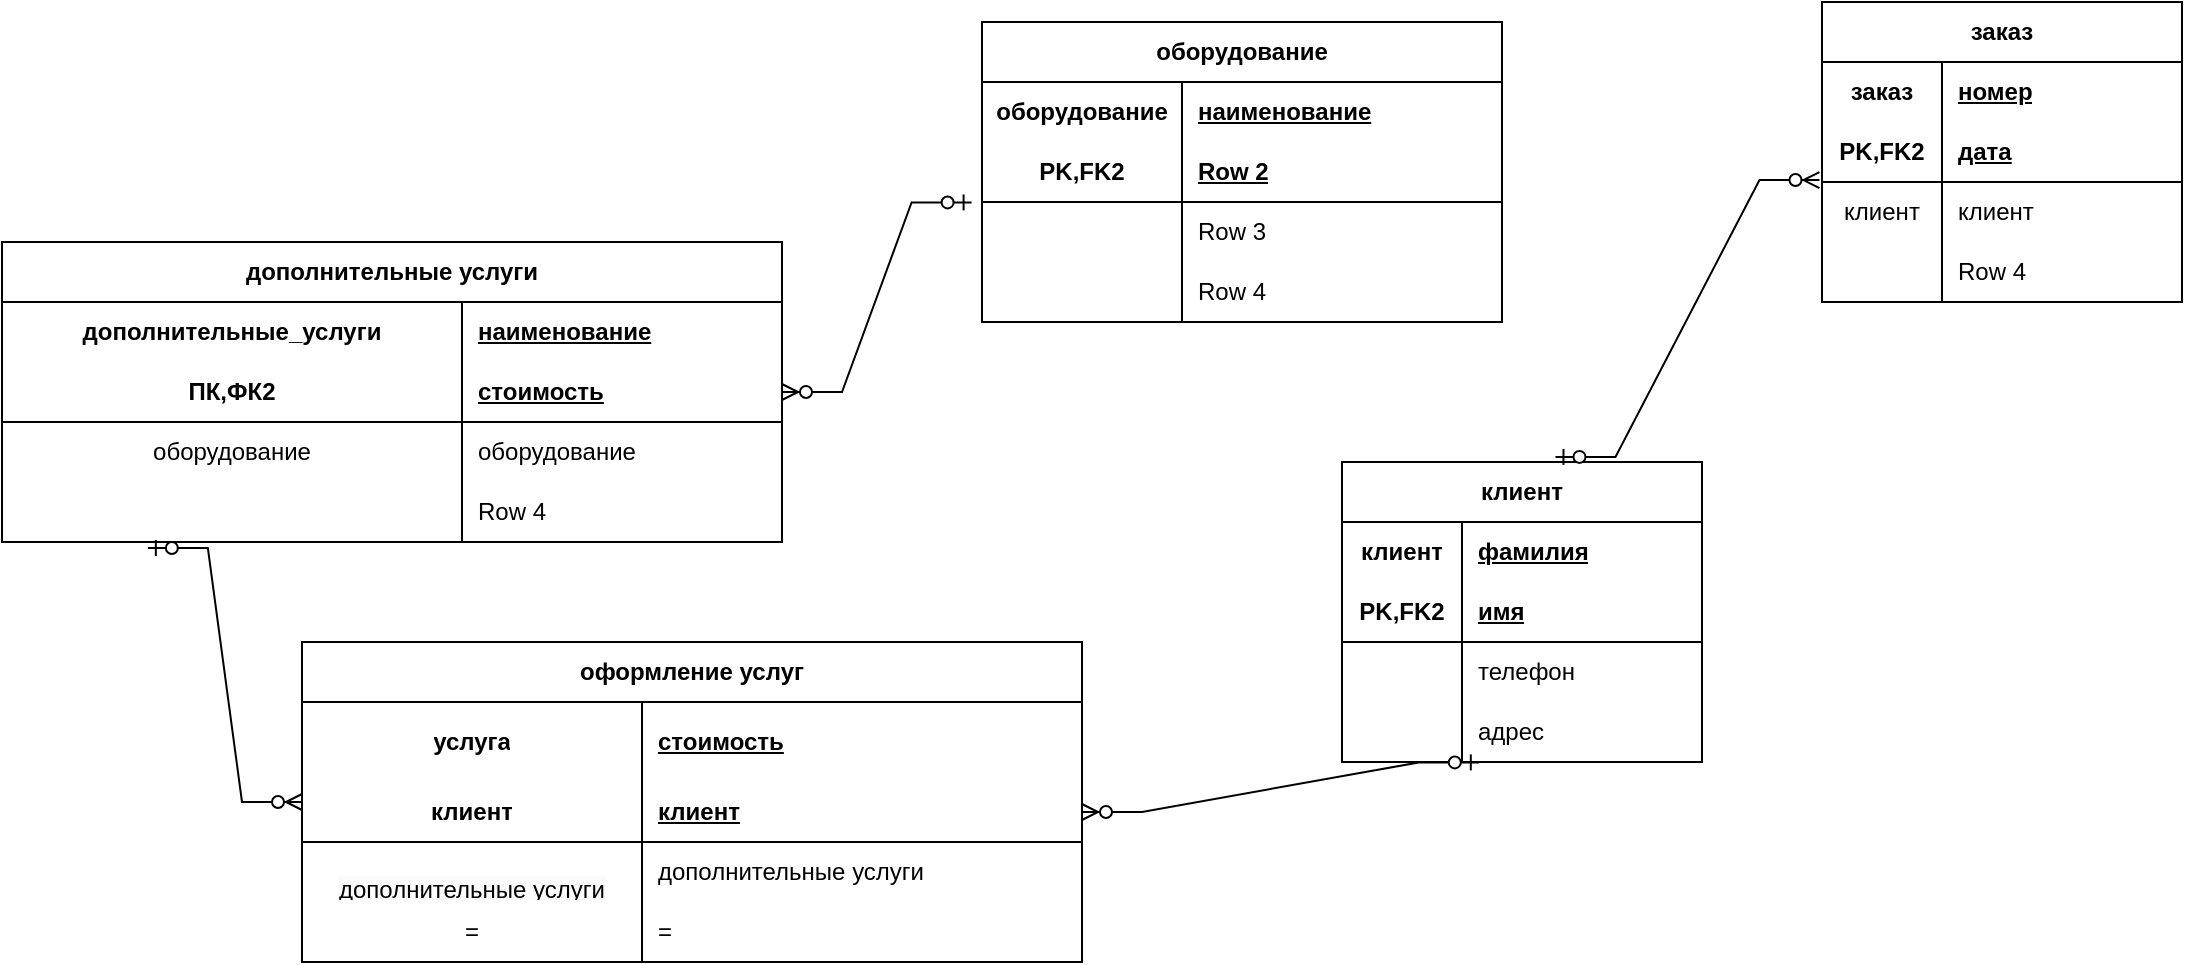<mxfile version="26.0.11">
  <diagram name="Страница — 1" id="i7PcjDX4WBMQBoaQNJY-">
    <mxGraphModel dx="1500" dy="807" grid="1" gridSize="10" guides="1" tooltips="1" connect="1" arrows="1" fold="1" page="1" pageScale="1" pageWidth="827" pageHeight="1169" math="0" shadow="0">
      <root>
        <mxCell id="0" />
        <mxCell id="1" parent="0" />
        <mxCell id="B4wHSPTY8fiS4eTmGrLf-1" value="&lt;font style=&quot;vertical-align: inherit;&quot;&gt;&lt;font style=&quot;vertical-align: inherit;&quot;&gt;дополнительные услуги&lt;/font&gt;&lt;/font&gt;" style="shape=table;startSize=30;container=1;collapsible=1;childLayout=tableLayout;fixedRows=1;rowLines=0;fontStyle=1;align=center;resizeLast=1;html=1;whiteSpace=wrap;" parent="1" vertex="1">
          <mxGeometry x="10" y="200" width="390" height="150" as="geometry" />
        </mxCell>
        <mxCell id="B4wHSPTY8fiS4eTmGrLf-2" value="" style="shape=tableRow;horizontal=0;startSize=0;swimlaneHead=0;swimlaneBody=0;fillColor=none;collapsible=0;dropTarget=0;points=[[0,0.5],[1,0.5]];portConstraint=eastwest;top=0;left=0;right=0;bottom=0;html=1;" parent="B4wHSPTY8fiS4eTmGrLf-1" vertex="1">
          <mxGeometry y="30" width="390" height="30" as="geometry" />
        </mxCell>
        <mxCell id="B4wHSPTY8fiS4eTmGrLf-3" value="&lt;font style=&quot;vertical-align: inherit;&quot;&gt;&lt;font style=&quot;vertical-align: inherit;&quot;&gt;&lt;font style=&quot;vertical-align: inherit;&quot;&gt;&lt;font style=&quot;vertical-align: inherit;&quot;&gt;&lt;font style=&quot;vertical-align: inherit;&quot;&gt;&lt;font style=&quot;vertical-align: inherit;&quot;&gt;дополнительные_услуги&lt;/font&gt;&lt;/font&gt;&lt;/font&gt;&lt;/font&gt;&lt;/font&gt;&lt;/font&gt;" style="shape=partialRectangle;connectable=0;fillColor=none;top=0;left=0;bottom=0;right=0;fontStyle=1;overflow=hidden;html=1;whiteSpace=wrap;" parent="B4wHSPTY8fiS4eTmGrLf-2" vertex="1">
          <mxGeometry width="230" height="30" as="geometry">
            <mxRectangle width="230" height="30" as="alternateBounds" />
          </mxGeometry>
        </mxCell>
        <mxCell id="B4wHSPTY8fiS4eTmGrLf-4" value="&lt;font style=&quot;vertical-align: inherit;&quot;&gt;&lt;font style=&quot;vertical-align: inherit;&quot;&gt;наименование&lt;/font&gt;&lt;/font&gt;" style="shape=partialRectangle;connectable=0;fillColor=none;top=0;left=0;bottom=0;right=0;align=left;spacingLeft=6;fontStyle=5;overflow=hidden;html=1;whiteSpace=wrap;" parent="B4wHSPTY8fiS4eTmGrLf-2" vertex="1">
          <mxGeometry x="230" width="160" height="30" as="geometry">
            <mxRectangle width="160" height="30" as="alternateBounds" />
          </mxGeometry>
        </mxCell>
        <mxCell id="B4wHSPTY8fiS4eTmGrLf-5" value="" style="shape=tableRow;horizontal=0;startSize=0;swimlaneHead=0;swimlaneBody=0;fillColor=none;collapsible=0;dropTarget=0;points=[[0,0.5],[1,0.5]];portConstraint=eastwest;top=0;left=0;right=0;bottom=1;html=1;" parent="B4wHSPTY8fiS4eTmGrLf-1" vertex="1">
          <mxGeometry y="60" width="390" height="30" as="geometry" />
        </mxCell>
        <mxCell id="B4wHSPTY8fiS4eTmGrLf-6" value="&lt;font style=&quot;vertical-align: inherit;&quot;&gt;&lt;font style=&quot;vertical-align: inherit;&quot;&gt;ПК,ФК2&lt;/font&gt;&lt;/font&gt;" style="shape=partialRectangle;connectable=0;fillColor=none;top=0;left=0;bottom=0;right=0;fontStyle=1;overflow=hidden;html=1;whiteSpace=wrap;" parent="B4wHSPTY8fiS4eTmGrLf-5" vertex="1">
          <mxGeometry width="230" height="30" as="geometry">
            <mxRectangle width="230" height="30" as="alternateBounds" />
          </mxGeometry>
        </mxCell>
        <mxCell id="B4wHSPTY8fiS4eTmGrLf-7" value="&lt;font style=&quot;vertical-align: inherit;&quot;&gt;&lt;font style=&quot;vertical-align: inherit;&quot;&gt;стоимость&lt;/font&gt;&lt;/font&gt;" style="shape=partialRectangle;connectable=0;fillColor=none;top=0;left=0;bottom=0;right=0;align=left;spacingLeft=6;fontStyle=5;overflow=hidden;html=1;whiteSpace=wrap;" parent="B4wHSPTY8fiS4eTmGrLf-5" vertex="1">
          <mxGeometry x="230" width="160" height="30" as="geometry">
            <mxRectangle width="160" height="30" as="alternateBounds" />
          </mxGeometry>
        </mxCell>
        <mxCell id="B4wHSPTY8fiS4eTmGrLf-8" value="" style="shape=tableRow;horizontal=0;startSize=0;swimlaneHead=0;swimlaneBody=0;fillColor=none;collapsible=0;dropTarget=0;points=[[0,0.5],[1,0.5]];portConstraint=eastwest;top=0;left=0;right=0;bottom=0;html=1;" parent="B4wHSPTY8fiS4eTmGrLf-1" vertex="1">
          <mxGeometry y="90" width="390" height="30" as="geometry" />
        </mxCell>
        <mxCell id="B4wHSPTY8fiS4eTmGrLf-9" value="&lt;font style=&quot;vertical-align: inherit;&quot;&gt;&lt;font style=&quot;vertical-align: inherit;&quot;&gt;оборудование&lt;/font&gt;&lt;/font&gt;" style="shape=partialRectangle;connectable=0;fillColor=none;top=0;left=0;bottom=0;right=0;editable=1;overflow=hidden;html=1;whiteSpace=wrap;" parent="B4wHSPTY8fiS4eTmGrLf-8" vertex="1">
          <mxGeometry width="230" height="30" as="geometry">
            <mxRectangle width="230" height="30" as="alternateBounds" />
          </mxGeometry>
        </mxCell>
        <mxCell id="B4wHSPTY8fiS4eTmGrLf-10" value="&lt;font style=&quot;vertical-align: inherit;&quot;&gt;&lt;font style=&quot;vertical-align: inherit;&quot;&gt;оборудование&lt;/font&gt;&lt;/font&gt;" style="shape=partialRectangle;connectable=0;fillColor=none;top=0;left=0;bottom=0;right=0;align=left;spacingLeft=6;overflow=hidden;html=1;whiteSpace=wrap;" parent="B4wHSPTY8fiS4eTmGrLf-8" vertex="1">
          <mxGeometry x="230" width="160" height="30" as="geometry">
            <mxRectangle width="160" height="30" as="alternateBounds" />
          </mxGeometry>
        </mxCell>
        <mxCell id="B4wHSPTY8fiS4eTmGrLf-11" value="" style="shape=tableRow;horizontal=0;startSize=0;swimlaneHead=0;swimlaneBody=0;fillColor=none;collapsible=0;dropTarget=0;points=[[0,0.5],[1,0.5]];portConstraint=eastwest;top=0;left=0;right=0;bottom=0;html=1;" parent="B4wHSPTY8fiS4eTmGrLf-1" vertex="1">
          <mxGeometry y="120" width="390" height="30" as="geometry" />
        </mxCell>
        <mxCell id="B4wHSPTY8fiS4eTmGrLf-12" value="" style="shape=partialRectangle;connectable=0;fillColor=none;top=0;left=0;bottom=0;right=0;editable=1;overflow=hidden;html=1;whiteSpace=wrap;" parent="B4wHSPTY8fiS4eTmGrLf-11" vertex="1">
          <mxGeometry width="230" height="30" as="geometry">
            <mxRectangle width="230" height="30" as="alternateBounds" />
          </mxGeometry>
        </mxCell>
        <mxCell id="B4wHSPTY8fiS4eTmGrLf-13" value="Row 4" style="shape=partialRectangle;connectable=0;fillColor=none;top=0;left=0;bottom=0;right=0;align=left;spacingLeft=6;overflow=hidden;html=1;whiteSpace=wrap;" parent="B4wHSPTY8fiS4eTmGrLf-11" vertex="1">
          <mxGeometry x="230" width="160" height="30" as="geometry">
            <mxRectangle width="160" height="30" as="alternateBounds" />
          </mxGeometry>
        </mxCell>
        <mxCell id="B4wHSPTY8fiS4eTmGrLf-14" value="" style="edgeStyle=entityRelationEdgeStyle;fontSize=12;html=1;endArrow=ERzeroToMany;startArrow=ERzeroToOne;rounded=0;entryX=1;entryY=0.5;entryDx=0;entryDy=0;exitX=-0.02;exitY=1.007;exitDx=0;exitDy=0;exitPerimeter=0;" parent="1" edge="1" target="B4wHSPTY8fiS4eTmGrLf-5" source="iXgZn58mey31VDORrpRm-6">
          <mxGeometry width="100" height="100" relative="1" as="geometry">
            <mxPoint x="430" y="460" as="sourcePoint" />
            <mxPoint x="530" y="360" as="targetPoint" />
          </mxGeometry>
        </mxCell>
        <mxCell id="iXgZn58mey31VDORrpRm-2" value="&lt;font style=&quot;vertical-align: inherit;&quot;&gt;&lt;font style=&quot;vertical-align: inherit;&quot;&gt;оборудование&lt;/font&gt;&lt;/font&gt;" style="shape=table;startSize=30;container=1;collapsible=1;childLayout=tableLayout;fixedRows=1;rowLines=0;fontStyle=1;align=center;resizeLast=1;html=1;whiteSpace=wrap;" vertex="1" parent="1">
          <mxGeometry x="500" y="90" width="260" height="150" as="geometry" />
        </mxCell>
        <mxCell id="iXgZn58mey31VDORrpRm-3" value="" style="shape=tableRow;horizontal=0;startSize=0;swimlaneHead=0;swimlaneBody=0;fillColor=none;collapsible=0;dropTarget=0;points=[[0,0.5],[1,0.5]];portConstraint=eastwest;top=0;left=0;right=0;bottom=0;html=1;" vertex="1" parent="iXgZn58mey31VDORrpRm-2">
          <mxGeometry y="30" width="260" height="30" as="geometry" />
        </mxCell>
        <mxCell id="iXgZn58mey31VDORrpRm-4" value="&lt;font style=&quot;vertical-align: inherit;&quot;&gt;&lt;font style=&quot;vertical-align: inherit;&quot;&gt;оборудование&lt;/font&gt;&lt;/font&gt;" style="shape=partialRectangle;connectable=0;fillColor=none;top=0;left=0;bottom=0;right=0;fontStyle=1;overflow=hidden;html=1;whiteSpace=wrap;" vertex="1" parent="iXgZn58mey31VDORrpRm-3">
          <mxGeometry width="100" height="30" as="geometry">
            <mxRectangle width="100" height="30" as="alternateBounds" />
          </mxGeometry>
        </mxCell>
        <mxCell id="iXgZn58mey31VDORrpRm-5" value="&lt;font style=&quot;vertical-align: inherit;&quot;&gt;&lt;font style=&quot;vertical-align: inherit;&quot;&gt;наименование&lt;/font&gt;&lt;/font&gt;" style="shape=partialRectangle;connectable=0;fillColor=none;top=0;left=0;bottom=0;right=0;align=left;spacingLeft=6;fontStyle=5;overflow=hidden;html=1;whiteSpace=wrap;" vertex="1" parent="iXgZn58mey31VDORrpRm-3">
          <mxGeometry x="100" width="160" height="30" as="geometry">
            <mxRectangle width="160" height="30" as="alternateBounds" />
          </mxGeometry>
        </mxCell>
        <mxCell id="iXgZn58mey31VDORrpRm-6" value="" style="shape=tableRow;horizontal=0;startSize=0;swimlaneHead=0;swimlaneBody=0;fillColor=none;collapsible=0;dropTarget=0;points=[[0,0.5],[1,0.5]];portConstraint=eastwest;top=0;left=0;right=0;bottom=1;html=1;" vertex="1" parent="iXgZn58mey31VDORrpRm-2">
          <mxGeometry y="60" width="260" height="30" as="geometry" />
        </mxCell>
        <mxCell id="iXgZn58mey31VDORrpRm-7" value="PK,FK2" style="shape=partialRectangle;connectable=0;fillColor=none;top=0;left=0;bottom=0;right=0;fontStyle=1;overflow=hidden;html=1;whiteSpace=wrap;" vertex="1" parent="iXgZn58mey31VDORrpRm-6">
          <mxGeometry width="100" height="30" as="geometry">
            <mxRectangle width="100" height="30" as="alternateBounds" />
          </mxGeometry>
        </mxCell>
        <mxCell id="iXgZn58mey31VDORrpRm-8" value="Row 2" style="shape=partialRectangle;connectable=0;fillColor=none;top=0;left=0;bottom=0;right=0;align=left;spacingLeft=6;fontStyle=5;overflow=hidden;html=1;whiteSpace=wrap;" vertex="1" parent="iXgZn58mey31VDORrpRm-6">
          <mxGeometry x="100" width="160" height="30" as="geometry">
            <mxRectangle width="160" height="30" as="alternateBounds" />
          </mxGeometry>
        </mxCell>
        <mxCell id="iXgZn58mey31VDORrpRm-9" value="" style="shape=tableRow;horizontal=0;startSize=0;swimlaneHead=0;swimlaneBody=0;fillColor=none;collapsible=0;dropTarget=0;points=[[0,0.5],[1,0.5]];portConstraint=eastwest;top=0;left=0;right=0;bottom=0;html=1;" vertex="1" parent="iXgZn58mey31VDORrpRm-2">
          <mxGeometry y="90" width="260" height="30" as="geometry" />
        </mxCell>
        <mxCell id="iXgZn58mey31VDORrpRm-10" value="" style="shape=partialRectangle;connectable=0;fillColor=none;top=0;left=0;bottom=0;right=0;editable=1;overflow=hidden;html=1;whiteSpace=wrap;" vertex="1" parent="iXgZn58mey31VDORrpRm-9">
          <mxGeometry width="100" height="30" as="geometry">
            <mxRectangle width="100" height="30" as="alternateBounds" />
          </mxGeometry>
        </mxCell>
        <mxCell id="iXgZn58mey31VDORrpRm-11" value="Row 3" style="shape=partialRectangle;connectable=0;fillColor=none;top=0;left=0;bottom=0;right=0;align=left;spacingLeft=6;overflow=hidden;html=1;whiteSpace=wrap;" vertex="1" parent="iXgZn58mey31VDORrpRm-9">
          <mxGeometry x="100" width="160" height="30" as="geometry">
            <mxRectangle width="160" height="30" as="alternateBounds" />
          </mxGeometry>
        </mxCell>
        <mxCell id="iXgZn58mey31VDORrpRm-12" value="" style="shape=tableRow;horizontal=0;startSize=0;swimlaneHead=0;swimlaneBody=0;fillColor=none;collapsible=0;dropTarget=0;points=[[0,0.5],[1,0.5]];portConstraint=eastwest;top=0;left=0;right=0;bottom=0;html=1;" vertex="1" parent="iXgZn58mey31VDORrpRm-2">
          <mxGeometry y="120" width="260" height="30" as="geometry" />
        </mxCell>
        <mxCell id="iXgZn58mey31VDORrpRm-13" value="" style="shape=partialRectangle;connectable=0;fillColor=none;top=0;left=0;bottom=0;right=0;editable=1;overflow=hidden;html=1;whiteSpace=wrap;" vertex="1" parent="iXgZn58mey31VDORrpRm-12">
          <mxGeometry width="100" height="30" as="geometry">
            <mxRectangle width="100" height="30" as="alternateBounds" />
          </mxGeometry>
        </mxCell>
        <mxCell id="iXgZn58mey31VDORrpRm-14" value="Row 4" style="shape=partialRectangle;connectable=0;fillColor=none;top=0;left=0;bottom=0;right=0;align=left;spacingLeft=6;overflow=hidden;html=1;whiteSpace=wrap;" vertex="1" parent="iXgZn58mey31VDORrpRm-12">
          <mxGeometry x="100" width="160" height="30" as="geometry">
            <mxRectangle width="160" height="30" as="alternateBounds" />
          </mxGeometry>
        </mxCell>
        <mxCell id="iXgZn58mey31VDORrpRm-15" value="" style="edgeStyle=entityRelationEdgeStyle;fontSize=12;html=1;endArrow=ERzeroToMany;startArrow=ERzeroToOne;rounded=0;exitX=0.187;exitY=1.1;exitDx=0;exitDy=0;exitPerimeter=0;" edge="1" parent="1" source="B4wHSPTY8fiS4eTmGrLf-11" target="iXgZn58mey31VDORrpRm-16">
          <mxGeometry width="100" height="100" relative="1" as="geometry">
            <mxPoint x="670" y="420" as="sourcePoint" />
            <mxPoint x="770" y="320" as="targetPoint" />
          </mxGeometry>
        </mxCell>
        <mxCell id="iXgZn58mey31VDORrpRm-16" value="&lt;font style=&quot;vertical-align: inherit;&quot;&gt;&lt;font style=&quot;vertical-align: inherit;&quot;&gt;оформление услуг&lt;/font&gt;&lt;/font&gt;" style="shape=table;startSize=30;container=1;collapsible=1;childLayout=tableLayout;fixedRows=1;rowLines=0;fontStyle=1;align=center;resizeLast=1;html=1;whiteSpace=wrap;" vertex="1" parent="1">
          <mxGeometry x="160" y="400" width="390" height="160" as="geometry" />
        </mxCell>
        <mxCell id="iXgZn58mey31VDORrpRm-17" value="" style="shape=tableRow;horizontal=0;startSize=0;swimlaneHead=0;swimlaneBody=0;fillColor=none;collapsible=0;dropTarget=0;points=[[0,0.5],[1,0.5]];portConstraint=eastwest;top=0;left=0;right=0;bottom=0;html=1;" vertex="1" parent="iXgZn58mey31VDORrpRm-16">
          <mxGeometry y="30" width="390" height="40" as="geometry" />
        </mxCell>
        <mxCell id="iXgZn58mey31VDORrpRm-18" value="&lt;font style=&quot;vertical-align: inherit;&quot;&gt;&lt;font style=&quot;vertical-align: inherit;&quot;&gt;услуга&lt;/font&gt;&lt;/font&gt;" style="shape=partialRectangle;connectable=0;fillColor=none;top=0;left=0;bottom=0;right=0;fontStyle=1;overflow=hidden;html=1;whiteSpace=wrap;" vertex="1" parent="iXgZn58mey31VDORrpRm-17">
          <mxGeometry width="170" height="40" as="geometry">
            <mxRectangle width="170" height="40" as="alternateBounds" />
          </mxGeometry>
        </mxCell>
        <mxCell id="iXgZn58mey31VDORrpRm-19" value="&lt;font style=&quot;vertical-align: inherit;&quot;&gt;&lt;font style=&quot;vertical-align: inherit;&quot;&gt;стоимость&lt;/font&gt;&lt;/font&gt;" style="shape=partialRectangle;connectable=0;fillColor=none;top=0;left=0;bottom=0;right=0;align=left;spacingLeft=6;fontStyle=5;overflow=hidden;html=1;whiteSpace=wrap;" vertex="1" parent="iXgZn58mey31VDORrpRm-17">
          <mxGeometry x="170" width="220" height="40" as="geometry">
            <mxRectangle width="220" height="40" as="alternateBounds" />
          </mxGeometry>
        </mxCell>
        <mxCell id="iXgZn58mey31VDORrpRm-20" value="" style="shape=tableRow;horizontal=0;startSize=0;swimlaneHead=0;swimlaneBody=0;fillColor=none;collapsible=0;dropTarget=0;points=[[0,0.5],[1,0.5]];portConstraint=eastwest;top=0;left=0;right=0;bottom=1;html=1;" vertex="1" parent="iXgZn58mey31VDORrpRm-16">
          <mxGeometry y="70" width="390" height="30" as="geometry" />
        </mxCell>
        <mxCell id="iXgZn58mey31VDORrpRm-21" value="&lt;font style=&quot;vertical-align: inherit;&quot;&gt;&lt;font style=&quot;vertical-align: inherit;&quot;&gt;клиент&lt;/font&gt;&lt;/font&gt;" style="shape=partialRectangle;connectable=0;fillColor=none;top=0;left=0;bottom=0;right=0;fontStyle=1;overflow=hidden;html=1;whiteSpace=wrap;" vertex="1" parent="iXgZn58mey31VDORrpRm-20">
          <mxGeometry width="170" height="30" as="geometry">
            <mxRectangle width="170" height="30" as="alternateBounds" />
          </mxGeometry>
        </mxCell>
        <mxCell id="iXgZn58mey31VDORrpRm-22" value="&lt;font style=&quot;vertical-align: inherit;&quot;&gt;&lt;font style=&quot;vertical-align: inherit;&quot;&gt;клиент&lt;/font&gt;&lt;/font&gt;" style="shape=partialRectangle;connectable=0;fillColor=none;top=0;left=0;bottom=0;right=0;align=left;spacingLeft=6;fontStyle=5;overflow=hidden;html=1;whiteSpace=wrap;" vertex="1" parent="iXgZn58mey31VDORrpRm-20">
          <mxGeometry x="170" width="220" height="30" as="geometry">
            <mxRectangle width="220" height="30" as="alternateBounds" />
          </mxGeometry>
        </mxCell>
        <mxCell id="iXgZn58mey31VDORrpRm-23" value="" style="shape=tableRow;horizontal=0;startSize=0;swimlaneHead=0;swimlaneBody=0;fillColor=none;collapsible=0;dropTarget=0;points=[[0,0.5],[1,0.5]];portConstraint=eastwest;top=0;left=0;right=0;bottom=0;html=1;" vertex="1" parent="iXgZn58mey31VDORrpRm-16">
          <mxGeometry y="100" width="390" height="30" as="geometry" />
        </mxCell>
        <mxCell id="iXgZn58mey31VDORrpRm-24" value="&#xa;&lt;span style=&quot;color: rgb(0, 0, 0); font-family: Helvetica; font-size: 12px; font-style: normal; font-variant-ligatures: normal; font-variant-caps: normal; font-weight: 400; letter-spacing: normal; orphans: 2; text-align: left; text-indent: 0px; text-transform: none; widows: 2; word-spacing: 0px; -webkit-text-stroke-width: 0px; white-space: normal; background-color: rgb(251, 251, 251); text-decoration-thickness: initial; text-decoration-style: initial; text-decoration-color: initial; display: inline !important; float: none;&quot;&gt;дополнительные услуги&lt;/span&gt;&#xa;&#xa;" style="shape=partialRectangle;connectable=0;fillColor=none;top=0;left=0;bottom=0;right=0;editable=1;overflow=hidden;html=1;whiteSpace=wrap;" vertex="1" parent="iXgZn58mey31VDORrpRm-23">
          <mxGeometry width="170" height="30" as="geometry">
            <mxRectangle width="170" height="30" as="alternateBounds" />
          </mxGeometry>
        </mxCell>
        <mxCell id="iXgZn58mey31VDORrpRm-25" value="&lt;font style=&quot;vertical-align: inherit;&quot;&gt;&lt;font style=&quot;vertical-align: inherit;&quot;&gt;дополнительные услуги&lt;/font&gt;&lt;/font&gt;" style="shape=partialRectangle;connectable=0;fillColor=none;top=0;left=0;bottom=0;right=0;align=left;spacingLeft=6;overflow=hidden;html=1;whiteSpace=wrap;" vertex="1" parent="iXgZn58mey31VDORrpRm-23">
          <mxGeometry x="170" width="220" height="30" as="geometry">
            <mxRectangle width="220" height="30" as="alternateBounds" />
          </mxGeometry>
        </mxCell>
        <mxCell id="iXgZn58mey31VDORrpRm-26" value="" style="shape=tableRow;horizontal=0;startSize=0;swimlaneHead=0;swimlaneBody=0;fillColor=none;collapsible=0;dropTarget=0;points=[[0,0.5],[1,0.5]];portConstraint=eastwest;top=0;left=0;right=0;bottom=0;html=1;" vertex="1" parent="iXgZn58mey31VDORrpRm-16">
          <mxGeometry y="130" width="390" height="30" as="geometry" />
        </mxCell>
        <mxCell id="iXgZn58mey31VDORrpRm-27" value="&lt;font style=&quot;vertical-align: inherit;&quot;&gt;&lt;font style=&quot;vertical-align: inherit;&quot;&gt;&lt;font style=&quot;vertical-align: inherit;&quot;&gt;&lt;font style=&quot;vertical-align: inherit;&quot;&gt;=&lt;/font&gt;&lt;/font&gt;&lt;/font&gt;&lt;/font&gt;" style="shape=partialRectangle;connectable=0;fillColor=none;top=0;left=0;bottom=0;right=0;editable=1;overflow=hidden;html=1;whiteSpace=wrap;" vertex="1" parent="iXgZn58mey31VDORrpRm-26">
          <mxGeometry width="170" height="30" as="geometry">
            <mxRectangle width="170" height="30" as="alternateBounds" />
          </mxGeometry>
        </mxCell>
        <mxCell id="iXgZn58mey31VDORrpRm-28" value="&lt;font style=&quot;vertical-align: inherit;&quot;&gt;&lt;font style=&quot;vertical-align: inherit;&quot;&gt;&lt;font style=&quot;vertical-align: inherit;&quot;&gt;&lt;font style=&quot;vertical-align: inherit;&quot;&gt;=&lt;/font&gt;&lt;/font&gt;&lt;/font&gt;&lt;/font&gt;" style="shape=partialRectangle;connectable=0;fillColor=none;top=0;left=0;bottom=0;right=0;align=left;spacingLeft=6;overflow=hidden;html=1;whiteSpace=wrap;" vertex="1" parent="iXgZn58mey31VDORrpRm-26">
          <mxGeometry x="170" width="220" height="30" as="geometry">
            <mxRectangle width="220" height="30" as="alternateBounds" />
          </mxGeometry>
        </mxCell>
        <mxCell id="iXgZn58mey31VDORrpRm-29" value="&lt;font style=&quot;vertical-align: inherit;&quot;&gt;&lt;font style=&quot;vertical-align: inherit;&quot;&gt;клиент&lt;/font&gt;&lt;/font&gt;" style="shape=table;startSize=30;container=1;collapsible=1;childLayout=tableLayout;fixedRows=1;rowLines=0;fontStyle=1;align=center;resizeLast=1;html=1;whiteSpace=wrap;" vertex="1" parent="1">
          <mxGeometry x="680" y="310" width="180" height="150" as="geometry" />
        </mxCell>
        <mxCell id="iXgZn58mey31VDORrpRm-30" value="" style="shape=tableRow;horizontal=0;startSize=0;swimlaneHead=0;swimlaneBody=0;fillColor=none;collapsible=0;dropTarget=0;points=[[0,0.5],[1,0.5]];portConstraint=eastwest;top=0;left=0;right=0;bottom=0;html=1;" vertex="1" parent="iXgZn58mey31VDORrpRm-29">
          <mxGeometry y="30" width="180" height="30" as="geometry" />
        </mxCell>
        <mxCell id="iXgZn58mey31VDORrpRm-31" value="&lt;font style=&quot;vertical-align: inherit;&quot;&gt;&lt;font style=&quot;vertical-align: inherit;&quot;&gt;клиент&lt;/font&gt;&lt;/font&gt;" style="shape=partialRectangle;connectable=0;fillColor=none;top=0;left=0;bottom=0;right=0;fontStyle=1;overflow=hidden;html=1;whiteSpace=wrap;" vertex="1" parent="iXgZn58mey31VDORrpRm-30">
          <mxGeometry width="60" height="30" as="geometry">
            <mxRectangle width="60" height="30" as="alternateBounds" />
          </mxGeometry>
        </mxCell>
        <mxCell id="iXgZn58mey31VDORrpRm-32" value="&lt;font style=&quot;vertical-align: inherit;&quot;&gt;&lt;font style=&quot;vertical-align: inherit;&quot;&gt;фамилия&lt;/font&gt;&lt;/font&gt;" style="shape=partialRectangle;connectable=0;fillColor=none;top=0;left=0;bottom=0;right=0;align=left;spacingLeft=6;fontStyle=5;overflow=hidden;html=1;whiteSpace=wrap;" vertex="1" parent="iXgZn58mey31VDORrpRm-30">
          <mxGeometry x="60" width="120" height="30" as="geometry">
            <mxRectangle width="120" height="30" as="alternateBounds" />
          </mxGeometry>
        </mxCell>
        <mxCell id="iXgZn58mey31VDORrpRm-33" value="" style="shape=tableRow;horizontal=0;startSize=0;swimlaneHead=0;swimlaneBody=0;fillColor=none;collapsible=0;dropTarget=0;points=[[0,0.5],[1,0.5]];portConstraint=eastwest;top=0;left=0;right=0;bottom=1;html=1;" vertex="1" parent="iXgZn58mey31VDORrpRm-29">
          <mxGeometry y="60" width="180" height="30" as="geometry" />
        </mxCell>
        <mxCell id="iXgZn58mey31VDORrpRm-34" value="PK,FK2" style="shape=partialRectangle;connectable=0;fillColor=none;top=0;left=0;bottom=0;right=0;fontStyle=1;overflow=hidden;html=1;whiteSpace=wrap;" vertex="1" parent="iXgZn58mey31VDORrpRm-33">
          <mxGeometry width="60" height="30" as="geometry">
            <mxRectangle width="60" height="30" as="alternateBounds" />
          </mxGeometry>
        </mxCell>
        <mxCell id="iXgZn58mey31VDORrpRm-35" value="&lt;font style=&quot;vertical-align: inherit;&quot;&gt;&lt;font style=&quot;vertical-align: inherit;&quot;&gt;имя&lt;/font&gt;&lt;/font&gt;" style="shape=partialRectangle;connectable=0;fillColor=none;top=0;left=0;bottom=0;right=0;align=left;spacingLeft=6;fontStyle=5;overflow=hidden;html=1;whiteSpace=wrap;" vertex="1" parent="iXgZn58mey31VDORrpRm-33">
          <mxGeometry x="60" width="120" height="30" as="geometry">
            <mxRectangle width="120" height="30" as="alternateBounds" />
          </mxGeometry>
        </mxCell>
        <mxCell id="iXgZn58mey31VDORrpRm-36" value="" style="shape=tableRow;horizontal=0;startSize=0;swimlaneHead=0;swimlaneBody=0;fillColor=none;collapsible=0;dropTarget=0;points=[[0,0.5],[1,0.5]];portConstraint=eastwest;top=0;left=0;right=0;bottom=0;html=1;" vertex="1" parent="iXgZn58mey31VDORrpRm-29">
          <mxGeometry y="90" width="180" height="30" as="geometry" />
        </mxCell>
        <mxCell id="iXgZn58mey31VDORrpRm-37" value="" style="shape=partialRectangle;connectable=0;fillColor=none;top=0;left=0;bottom=0;right=0;editable=1;overflow=hidden;html=1;whiteSpace=wrap;" vertex="1" parent="iXgZn58mey31VDORrpRm-36">
          <mxGeometry width="60" height="30" as="geometry">
            <mxRectangle width="60" height="30" as="alternateBounds" />
          </mxGeometry>
        </mxCell>
        <mxCell id="iXgZn58mey31VDORrpRm-38" value="&lt;font style=&quot;vertical-align: inherit;&quot;&gt;&lt;font style=&quot;vertical-align: inherit;&quot;&gt;телефон&lt;/font&gt;&lt;/font&gt;" style="shape=partialRectangle;connectable=0;fillColor=none;top=0;left=0;bottom=0;right=0;align=left;spacingLeft=6;overflow=hidden;html=1;whiteSpace=wrap;" vertex="1" parent="iXgZn58mey31VDORrpRm-36">
          <mxGeometry x="60" width="120" height="30" as="geometry">
            <mxRectangle width="120" height="30" as="alternateBounds" />
          </mxGeometry>
        </mxCell>
        <mxCell id="iXgZn58mey31VDORrpRm-39" value="" style="shape=tableRow;horizontal=0;startSize=0;swimlaneHead=0;swimlaneBody=0;fillColor=none;collapsible=0;dropTarget=0;points=[[0,0.5],[1,0.5]];portConstraint=eastwest;top=0;left=0;right=0;bottom=0;html=1;" vertex="1" parent="iXgZn58mey31VDORrpRm-29">
          <mxGeometry y="120" width="180" height="30" as="geometry" />
        </mxCell>
        <mxCell id="iXgZn58mey31VDORrpRm-40" value="" style="shape=partialRectangle;connectable=0;fillColor=none;top=0;left=0;bottom=0;right=0;editable=1;overflow=hidden;html=1;whiteSpace=wrap;" vertex="1" parent="iXgZn58mey31VDORrpRm-39">
          <mxGeometry width="60" height="30" as="geometry">
            <mxRectangle width="60" height="30" as="alternateBounds" />
          </mxGeometry>
        </mxCell>
        <mxCell id="iXgZn58mey31VDORrpRm-41" value="&lt;font style=&quot;vertical-align: inherit;&quot;&gt;&lt;font style=&quot;vertical-align: inherit;&quot;&gt;адрес&lt;/font&gt;&lt;/font&gt;" style="shape=partialRectangle;connectable=0;fillColor=none;top=0;left=0;bottom=0;right=0;align=left;spacingLeft=6;overflow=hidden;html=1;whiteSpace=wrap;" vertex="1" parent="iXgZn58mey31VDORrpRm-39">
          <mxGeometry x="60" width="120" height="30" as="geometry">
            <mxRectangle width="120" height="30" as="alternateBounds" />
          </mxGeometry>
        </mxCell>
        <mxCell id="iXgZn58mey31VDORrpRm-42" value="" style="edgeStyle=entityRelationEdgeStyle;fontSize=12;html=1;endArrow=ERzeroToMany;startArrow=ERzeroToOne;rounded=0;entryX=1;entryY=0.5;entryDx=0;entryDy=0;exitX=0.38;exitY=1.007;exitDx=0;exitDy=0;exitPerimeter=0;" edge="1" parent="1" source="iXgZn58mey31VDORrpRm-39" target="iXgZn58mey31VDORrpRm-20">
          <mxGeometry width="100" height="100" relative="1" as="geometry">
            <mxPoint x="640" y="340" as="sourcePoint" />
            <mxPoint x="740" y="240" as="targetPoint" />
          </mxGeometry>
        </mxCell>
        <mxCell id="iXgZn58mey31VDORrpRm-43" value="&lt;font style=&quot;vertical-align: inherit;&quot;&gt;&lt;font style=&quot;vertical-align: inherit;&quot;&gt;заказ&lt;/font&gt;&lt;/font&gt;" style="shape=table;startSize=30;container=1;collapsible=1;childLayout=tableLayout;fixedRows=1;rowLines=0;fontStyle=1;align=center;resizeLast=1;html=1;whiteSpace=wrap;" vertex="1" parent="1">
          <mxGeometry x="920" y="80" width="180" height="150" as="geometry" />
        </mxCell>
        <mxCell id="iXgZn58mey31VDORrpRm-44" value="" style="shape=tableRow;horizontal=0;startSize=0;swimlaneHead=0;swimlaneBody=0;fillColor=none;collapsible=0;dropTarget=0;points=[[0,0.5],[1,0.5]];portConstraint=eastwest;top=0;left=0;right=0;bottom=0;html=1;" vertex="1" parent="iXgZn58mey31VDORrpRm-43">
          <mxGeometry y="30" width="180" height="30" as="geometry" />
        </mxCell>
        <mxCell id="iXgZn58mey31VDORrpRm-45" value="&lt;font style=&quot;vertical-align: inherit;&quot;&gt;&lt;font style=&quot;vertical-align: inherit;&quot;&gt;заказ&lt;/font&gt;&lt;/font&gt;" style="shape=partialRectangle;connectable=0;fillColor=none;top=0;left=0;bottom=0;right=0;fontStyle=1;overflow=hidden;html=1;whiteSpace=wrap;" vertex="1" parent="iXgZn58mey31VDORrpRm-44">
          <mxGeometry width="60" height="30" as="geometry">
            <mxRectangle width="60" height="30" as="alternateBounds" />
          </mxGeometry>
        </mxCell>
        <mxCell id="iXgZn58mey31VDORrpRm-46" value="&lt;font style=&quot;vertical-align: inherit;&quot;&gt;&lt;font style=&quot;vertical-align: inherit;&quot;&gt;номер&lt;/font&gt;&lt;/font&gt;" style="shape=partialRectangle;connectable=0;fillColor=none;top=0;left=0;bottom=0;right=0;align=left;spacingLeft=6;fontStyle=5;overflow=hidden;html=1;whiteSpace=wrap;" vertex="1" parent="iXgZn58mey31VDORrpRm-44">
          <mxGeometry x="60" width="120" height="30" as="geometry">
            <mxRectangle width="120" height="30" as="alternateBounds" />
          </mxGeometry>
        </mxCell>
        <mxCell id="iXgZn58mey31VDORrpRm-47" value="" style="shape=tableRow;horizontal=0;startSize=0;swimlaneHead=0;swimlaneBody=0;fillColor=none;collapsible=0;dropTarget=0;points=[[0,0.5],[1,0.5]];portConstraint=eastwest;top=0;left=0;right=0;bottom=1;html=1;" vertex="1" parent="iXgZn58mey31VDORrpRm-43">
          <mxGeometry y="60" width="180" height="30" as="geometry" />
        </mxCell>
        <mxCell id="iXgZn58mey31VDORrpRm-48" value="PK,FK2" style="shape=partialRectangle;connectable=0;fillColor=none;top=0;left=0;bottom=0;right=0;fontStyle=1;overflow=hidden;html=1;whiteSpace=wrap;" vertex="1" parent="iXgZn58mey31VDORrpRm-47">
          <mxGeometry width="60" height="30" as="geometry">
            <mxRectangle width="60" height="30" as="alternateBounds" />
          </mxGeometry>
        </mxCell>
        <mxCell id="iXgZn58mey31VDORrpRm-49" value="&lt;font style=&quot;vertical-align: inherit;&quot;&gt;&lt;font style=&quot;vertical-align: inherit;&quot;&gt;дата&lt;/font&gt;&lt;/font&gt;" style="shape=partialRectangle;connectable=0;fillColor=none;top=0;left=0;bottom=0;right=0;align=left;spacingLeft=6;fontStyle=5;overflow=hidden;html=1;whiteSpace=wrap;" vertex="1" parent="iXgZn58mey31VDORrpRm-47">
          <mxGeometry x="60" width="120" height="30" as="geometry">
            <mxRectangle width="120" height="30" as="alternateBounds" />
          </mxGeometry>
        </mxCell>
        <mxCell id="iXgZn58mey31VDORrpRm-50" value="" style="shape=tableRow;horizontal=0;startSize=0;swimlaneHead=0;swimlaneBody=0;fillColor=none;collapsible=0;dropTarget=0;points=[[0,0.5],[1,0.5]];portConstraint=eastwest;top=0;left=0;right=0;bottom=0;html=1;" vertex="1" parent="iXgZn58mey31VDORrpRm-43">
          <mxGeometry y="90" width="180" height="30" as="geometry" />
        </mxCell>
        <mxCell id="iXgZn58mey31VDORrpRm-51" value="&lt;font style=&quot;vertical-align: inherit;&quot;&gt;&lt;font style=&quot;vertical-align: inherit;&quot;&gt;клиент&lt;/font&gt;&lt;/font&gt;" style="shape=partialRectangle;connectable=0;fillColor=none;top=0;left=0;bottom=0;right=0;editable=1;overflow=hidden;html=1;whiteSpace=wrap;" vertex="1" parent="iXgZn58mey31VDORrpRm-50">
          <mxGeometry width="60" height="30" as="geometry">
            <mxRectangle width="60" height="30" as="alternateBounds" />
          </mxGeometry>
        </mxCell>
        <mxCell id="iXgZn58mey31VDORrpRm-52" value="&lt;font style=&quot;vertical-align: inherit;&quot;&gt;&lt;font style=&quot;vertical-align: inherit;&quot;&gt;клиент&lt;/font&gt;&lt;/font&gt;" style="shape=partialRectangle;connectable=0;fillColor=none;top=0;left=0;bottom=0;right=0;align=left;spacingLeft=6;overflow=hidden;html=1;whiteSpace=wrap;" vertex="1" parent="iXgZn58mey31VDORrpRm-50">
          <mxGeometry x="60" width="120" height="30" as="geometry">
            <mxRectangle width="120" height="30" as="alternateBounds" />
          </mxGeometry>
        </mxCell>
        <mxCell id="iXgZn58mey31VDORrpRm-53" value="" style="shape=tableRow;horizontal=0;startSize=0;swimlaneHead=0;swimlaneBody=0;fillColor=none;collapsible=0;dropTarget=0;points=[[0,0.5],[1,0.5]];portConstraint=eastwest;top=0;left=0;right=0;bottom=0;html=1;" vertex="1" parent="iXgZn58mey31VDORrpRm-43">
          <mxGeometry y="120" width="180" height="30" as="geometry" />
        </mxCell>
        <mxCell id="iXgZn58mey31VDORrpRm-54" value="" style="shape=partialRectangle;connectable=0;fillColor=none;top=0;left=0;bottom=0;right=0;editable=1;overflow=hidden;html=1;whiteSpace=wrap;" vertex="1" parent="iXgZn58mey31VDORrpRm-53">
          <mxGeometry width="60" height="30" as="geometry">
            <mxRectangle width="60" height="30" as="alternateBounds" />
          </mxGeometry>
        </mxCell>
        <mxCell id="iXgZn58mey31VDORrpRm-55" value="Row 4" style="shape=partialRectangle;connectable=0;fillColor=none;top=0;left=0;bottom=0;right=0;align=left;spacingLeft=6;overflow=hidden;html=1;whiteSpace=wrap;" vertex="1" parent="iXgZn58mey31VDORrpRm-53">
          <mxGeometry x="60" width="120" height="30" as="geometry">
            <mxRectangle width="120" height="30" as="alternateBounds" />
          </mxGeometry>
        </mxCell>
        <mxCell id="iXgZn58mey31VDORrpRm-56" value="" style="edgeStyle=entityRelationEdgeStyle;fontSize=12;html=1;endArrow=ERzeroToMany;startArrow=ERzeroToOne;rounded=0;entryX=-0.007;entryY=-0.033;entryDx=0;entryDy=0;entryPerimeter=0;exitX=0.593;exitY=-0.017;exitDx=0;exitDy=0;exitPerimeter=0;" edge="1" parent="1" source="iXgZn58mey31VDORrpRm-29" target="iXgZn58mey31VDORrpRm-50">
          <mxGeometry width="100" height="100" relative="1" as="geometry">
            <mxPoint x="640" y="340" as="sourcePoint" />
            <mxPoint x="740" y="240" as="targetPoint" />
          </mxGeometry>
        </mxCell>
      </root>
    </mxGraphModel>
  </diagram>
</mxfile>
